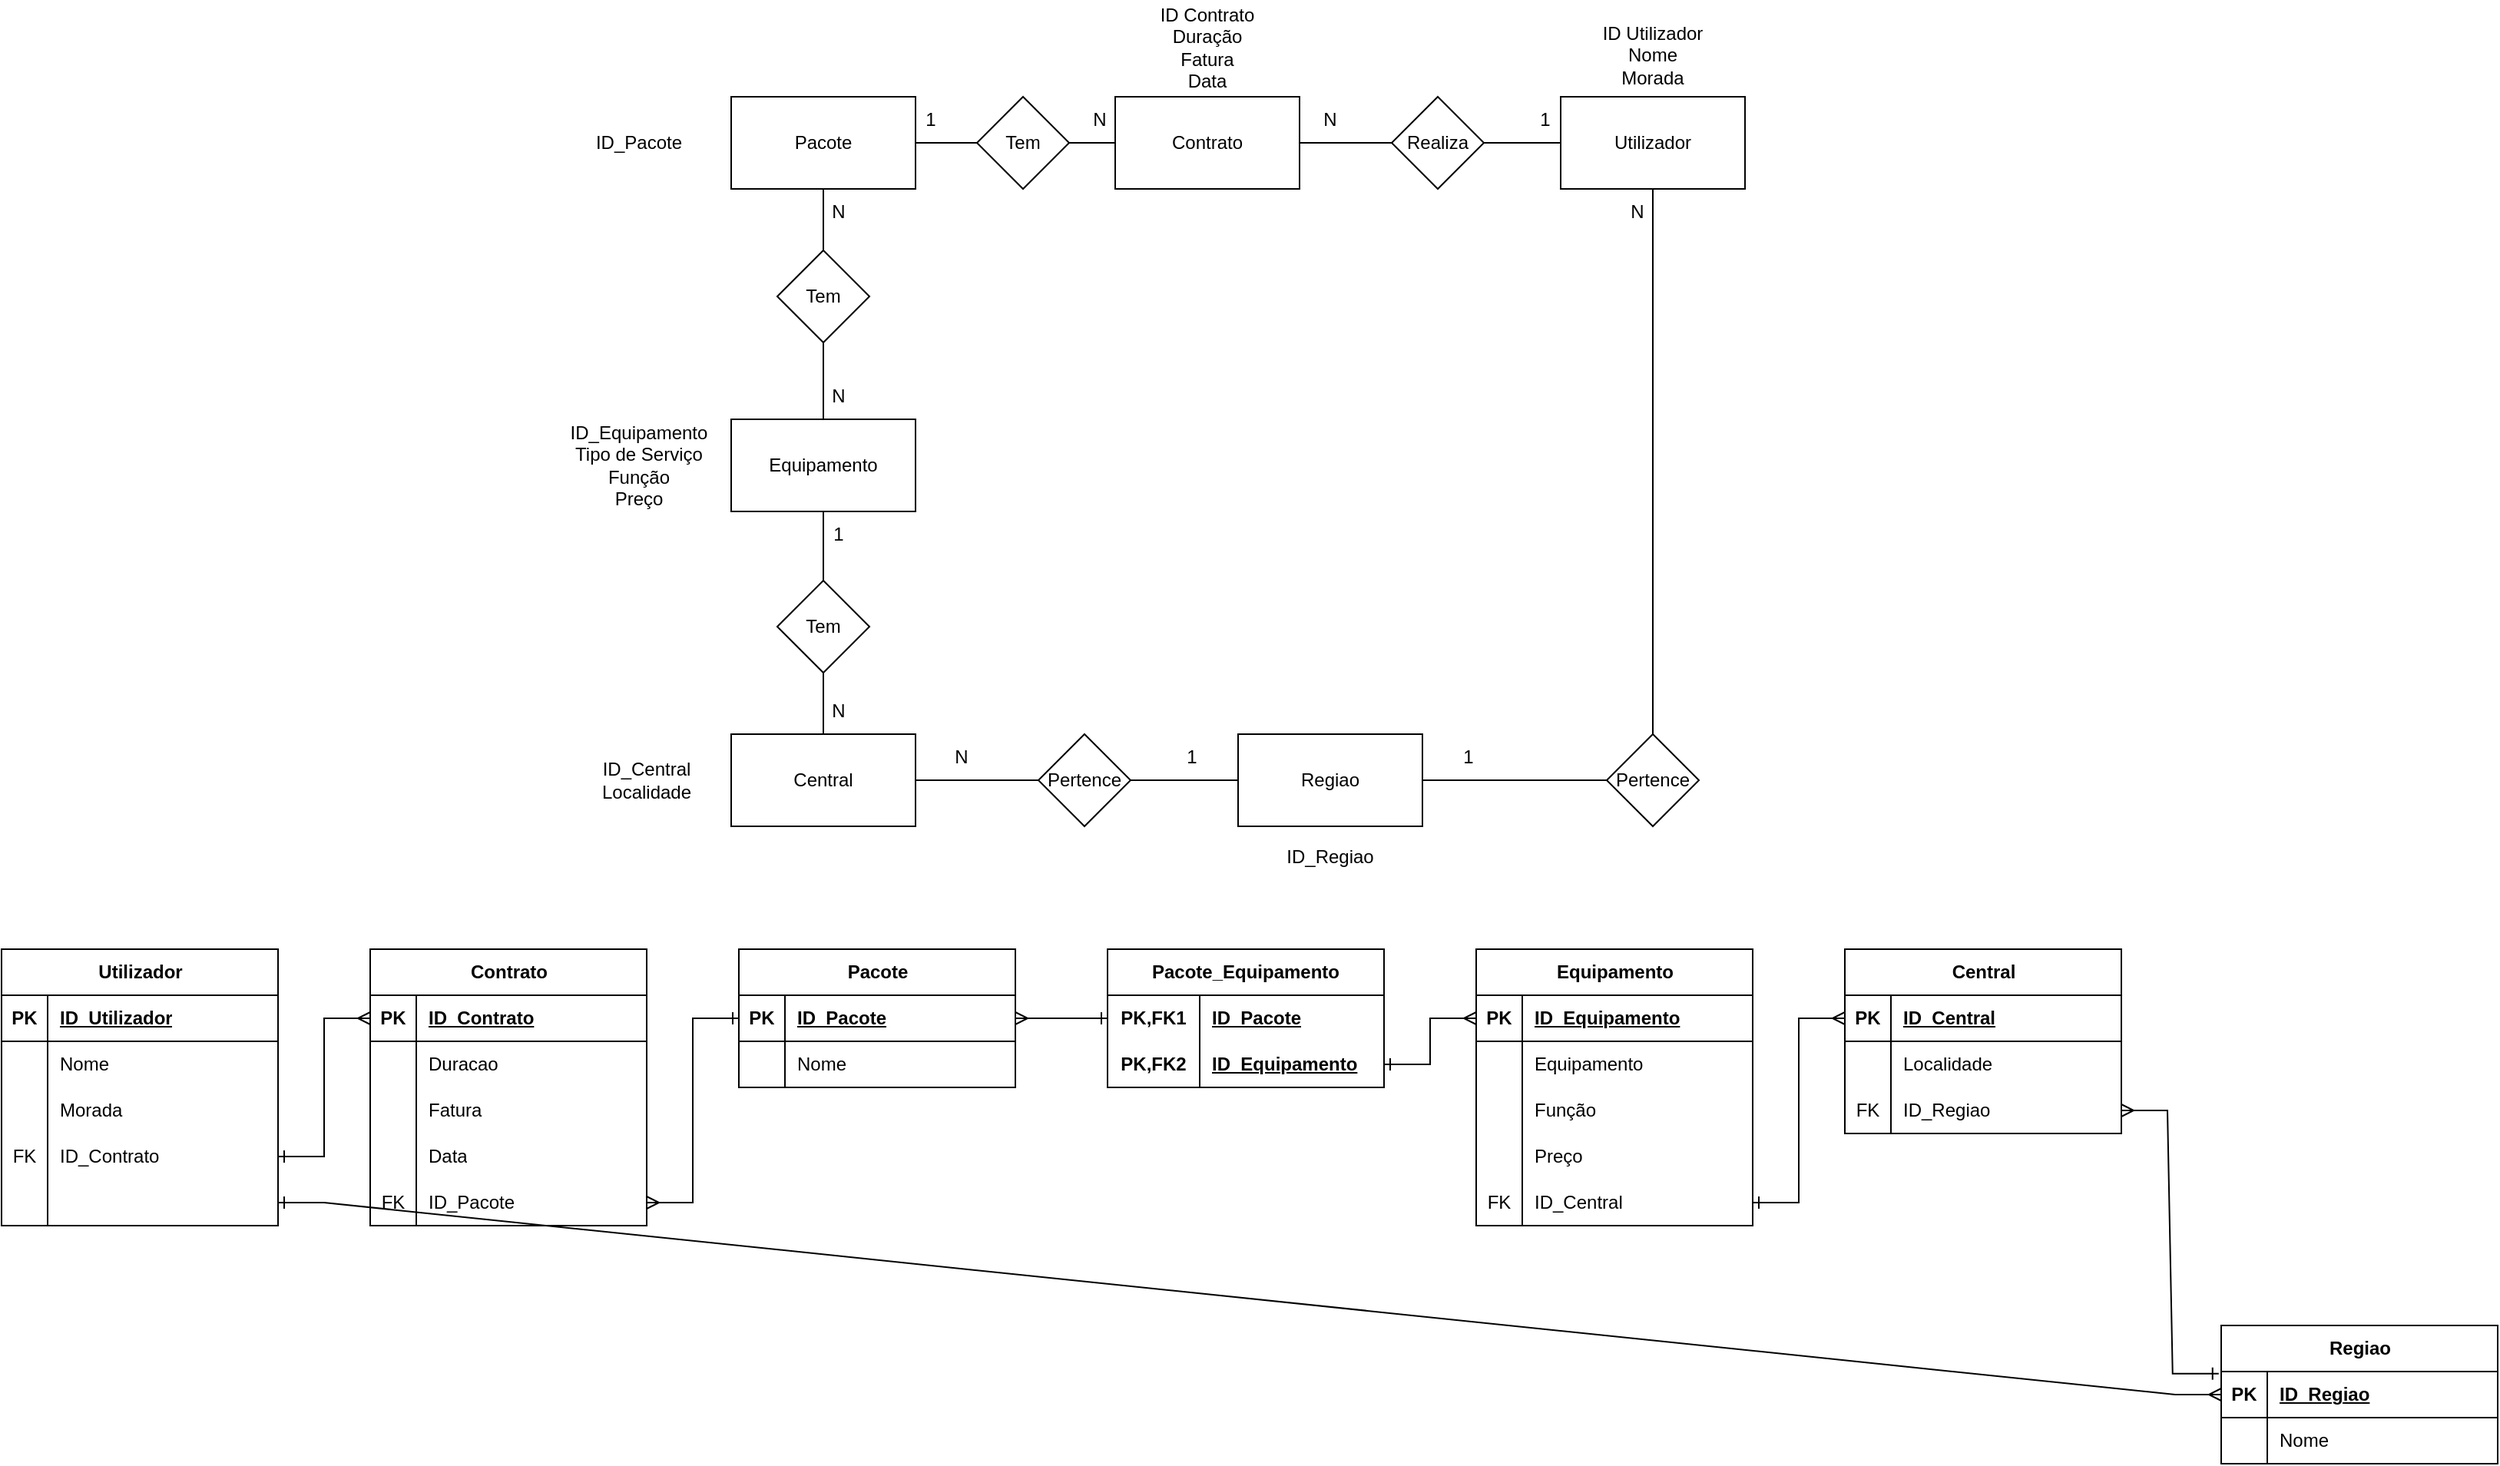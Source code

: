 <mxfile version="22.1.5" type="github">
  <diagram name="Página-1" id="fvwq_di86IDgTr8rhBjG">
    <mxGraphModel dx="2743" dy="2107" grid="1" gridSize="10" guides="1" tooltips="1" connect="1" arrows="1" fold="1" page="1" pageScale="1" pageWidth="827" pageHeight="1169" math="0" shadow="0">
      <root>
        <mxCell id="0" />
        <mxCell id="1" parent="0" />
        <mxCell id="6ma5iUzLoH46dt3fDdbS-1" value="Equipamento" style="rounded=0;whiteSpace=wrap;html=1;" parent="1" vertex="1">
          <mxGeometry x="120" y="150" width="120" height="60" as="geometry" />
        </mxCell>
        <mxCell id="6ma5iUzLoH46dt3fDdbS-3" value="Pacote" style="rounded=0;whiteSpace=wrap;html=1;" parent="1" vertex="1">
          <mxGeometry x="120" y="-60" width="120" height="60" as="geometry" />
        </mxCell>
        <mxCell id="6ma5iUzLoH46dt3fDdbS-4" value="Contrato" style="rounded=0;whiteSpace=wrap;html=1;" parent="1" vertex="1">
          <mxGeometry x="370" y="-60" width="120" height="60" as="geometry" />
        </mxCell>
        <mxCell id="6ma5iUzLoH46dt3fDdbS-5" value="Utilizador" style="rounded=0;whiteSpace=wrap;html=1;" parent="1" vertex="1">
          <mxGeometry x="660" y="-60" width="120" height="60" as="geometry" />
        </mxCell>
        <mxCell id="6ma5iUzLoH46dt3fDdbS-7" value="Central" style="rounded=0;whiteSpace=wrap;html=1;" parent="1" vertex="1">
          <mxGeometry x="120" y="355" width="120" height="60" as="geometry" />
        </mxCell>
        <mxCell id="6ma5iUzLoH46dt3fDdbS-9" value="Regiao" style="rounded=0;whiteSpace=wrap;html=1;" parent="1" vertex="1">
          <mxGeometry x="450" y="355" width="120" height="60" as="geometry" />
        </mxCell>
        <mxCell id="6ma5iUzLoH46dt3fDdbS-19" value="Realiza" style="rhombus;whiteSpace=wrap;html=1;" parent="1" vertex="1">
          <mxGeometry x="550" y="-60" width="60" height="60" as="geometry" />
        </mxCell>
        <mxCell id="6ma5iUzLoH46dt3fDdbS-20" value="Tem" style="rhombus;whiteSpace=wrap;html=1;" parent="1" vertex="1">
          <mxGeometry x="280" y="-60" width="60" height="60" as="geometry" />
        </mxCell>
        <mxCell id="6ma5iUzLoH46dt3fDdbS-22" value="Tem" style="rhombus;whiteSpace=wrap;html=1;" parent="1" vertex="1">
          <mxGeometry x="150" y="255" width="60" height="60" as="geometry" />
        </mxCell>
        <mxCell id="6ma5iUzLoH46dt3fDdbS-24" value="Pertence" style="rhombus;whiteSpace=wrap;html=1;" parent="1" vertex="1">
          <mxGeometry x="320" y="355" width="60" height="60" as="geometry" />
        </mxCell>
        <mxCell id="6ma5iUzLoH46dt3fDdbS-25" value="" style="endArrow=none;html=1;rounded=0;exitX=0.5;exitY=0;exitDx=0;exitDy=0;entryX=0.5;entryY=1;entryDx=0;entryDy=0;" parent="1" source="6ma5iUzLoH46dt3fDdbS-35" target="6ma5iUzLoH46dt3fDdbS-3" edge="1">
          <mxGeometry width="50" height="50" relative="1" as="geometry">
            <mxPoint x="390" y="540" as="sourcePoint" />
            <mxPoint x="440" y="490" as="targetPoint" />
          </mxGeometry>
        </mxCell>
        <mxCell id="6ma5iUzLoH46dt3fDdbS-26" value="" style="endArrow=none;html=1;rounded=0;exitX=0.5;exitY=0;exitDx=0;exitDy=0;entryX=0.5;entryY=1;entryDx=0;entryDy=0;" parent="1" source="6ma5iUzLoH46dt3fDdbS-1" target="6ma5iUzLoH46dt3fDdbS-35" edge="1">
          <mxGeometry width="50" height="50" relative="1" as="geometry">
            <mxPoint x="390" y="540" as="sourcePoint" />
            <mxPoint x="230" y="130" as="targetPoint" />
          </mxGeometry>
        </mxCell>
        <mxCell id="6ma5iUzLoH46dt3fDdbS-29" value="" style="endArrow=none;html=1;rounded=0;exitX=0.5;exitY=0;exitDx=0;exitDy=0;entryX=0.5;entryY=1;entryDx=0;entryDy=0;" parent="1" source="6ma5iUzLoH46dt3fDdbS-22" target="6ma5iUzLoH46dt3fDdbS-1" edge="1">
          <mxGeometry width="50" height="50" relative="1" as="geometry">
            <mxPoint x="390" y="540" as="sourcePoint" />
            <mxPoint x="180" y="390" as="targetPoint" />
          </mxGeometry>
        </mxCell>
        <mxCell id="6ma5iUzLoH46dt3fDdbS-30" value="" style="endArrow=none;html=1;rounded=0;exitX=0.5;exitY=0;exitDx=0;exitDy=0;entryX=0.5;entryY=1;entryDx=0;entryDy=0;" parent="1" source="6ma5iUzLoH46dt3fDdbS-7" target="6ma5iUzLoH46dt3fDdbS-22" edge="1">
          <mxGeometry width="50" height="50" relative="1" as="geometry">
            <mxPoint x="390" y="365" as="sourcePoint" />
            <mxPoint x="440" y="315" as="targetPoint" />
          </mxGeometry>
        </mxCell>
        <mxCell id="6ma5iUzLoH46dt3fDdbS-33" value="" style="endArrow=none;html=1;rounded=0;exitX=1;exitY=0.5;exitDx=0;exitDy=0;entryX=0;entryY=0.5;entryDx=0;entryDy=0;" parent="1" source="6ma5iUzLoH46dt3fDdbS-24" target="6ma5iUzLoH46dt3fDdbS-9" edge="1">
          <mxGeometry width="50" height="50" relative="1" as="geometry">
            <mxPoint x="400" y="100" as="sourcePoint" />
            <mxPoint x="450" y="50" as="targetPoint" />
          </mxGeometry>
        </mxCell>
        <mxCell id="6ma5iUzLoH46dt3fDdbS-34" value="" style="endArrow=none;html=1;rounded=0;exitX=0;exitY=1;exitDx=0;exitDy=0;entryX=0;entryY=0.5;entryDx=0;entryDy=0;" parent="1" source="6ma5iUzLoH46dt3fDdbS-54" target="6ma5iUzLoH46dt3fDdbS-24" edge="1">
          <mxGeometry width="50" height="50" relative="1" as="geometry">
            <mxPoint x="250" y="385" as="sourcePoint" />
            <mxPoint x="450" y="50" as="targetPoint" />
          </mxGeometry>
        </mxCell>
        <mxCell id="6ma5iUzLoH46dt3fDdbS-35" value="Tem" style="rhombus;whiteSpace=wrap;html=1;" parent="1" vertex="1">
          <mxGeometry x="150" y="40" width="60" height="60" as="geometry" />
        </mxCell>
        <mxCell id="6ma5iUzLoH46dt3fDdbS-36" value="" style="endArrow=none;html=1;rounded=0;entryX=0;entryY=0.5;entryDx=0;entryDy=0;exitX=1;exitY=0.5;exitDx=0;exitDy=0;" parent="1" source="6ma5iUzLoH46dt3fDdbS-4" target="6ma5iUzLoH46dt3fDdbS-19" edge="1">
          <mxGeometry width="50" height="50" relative="1" as="geometry">
            <mxPoint x="390" y="240" as="sourcePoint" />
            <mxPoint x="440" y="190" as="targetPoint" />
          </mxGeometry>
        </mxCell>
        <mxCell id="6ma5iUzLoH46dt3fDdbS-39" value="" style="endArrow=none;html=1;rounded=0;exitX=1;exitY=0.5;exitDx=0;exitDy=0;entryX=0;entryY=0.5;entryDx=0;entryDy=0;" parent="1" source="6ma5iUzLoH46dt3fDdbS-3" target="6ma5iUzLoH46dt3fDdbS-20" edge="1">
          <mxGeometry width="50" height="50" relative="1" as="geometry">
            <mxPoint x="390" y="440" as="sourcePoint" />
            <mxPoint x="440" y="390" as="targetPoint" />
          </mxGeometry>
        </mxCell>
        <mxCell id="6ma5iUzLoH46dt3fDdbS-40" value="" style="endArrow=none;html=1;rounded=0;entryX=0;entryY=0.5;entryDx=0;entryDy=0;exitX=1;exitY=0.5;exitDx=0;exitDy=0;" parent="1" source="6ma5iUzLoH46dt3fDdbS-20" target="6ma5iUzLoH46dt3fDdbS-4" edge="1">
          <mxGeometry width="50" height="50" relative="1" as="geometry">
            <mxPoint x="390" y="440" as="sourcePoint" />
            <mxPoint x="440" y="390" as="targetPoint" />
          </mxGeometry>
        </mxCell>
        <mxCell id="6ma5iUzLoH46dt3fDdbS-41" value="" style="endArrow=none;html=1;rounded=0;entryX=0;entryY=0.5;entryDx=0;entryDy=0;exitX=1;exitY=0.5;exitDx=0;exitDy=0;" parent="1" source="6ma5iUzLoH46dt3fDdbS-19" target="6ma5iUzLoH46dt3fDdbS-5" edge="1">
          <mxGeometry width="50" height="50" relative="1" as="geometry">
            <mxPoint x="390" y="440" as="sourcePoint" />
            <mxPoint x="440" y="390" as="targetPoint" />
          </mxGeometry>
        </mxCell>
        <mxCell id="6ma5iUzLoH46dt3fDdbS-42" value="ID_Pacote&lt;br&gt;" style="text;html=1;strokeColor=none;fillColor=none;align=center;verticalAlign=middle;whiteSpace=wrap;rounded=0;" parent="1" vertex="1">
          <mxGeometry y="-62.5" width="120" height="65" as="geometry" />
        </mxCell>
        <mxCell id="6ma5iUzLoH46dt3fDdbS-44" value="ID_Equipamento&lt;br&gt;Tipo de Serviço&lt;br&gt;Função&lt;br&gt;Preço" style="text;html=1;strokeColor=none;fillColor=none;align=center;verticalAlign=middle;whiteSpace=wrap;rounded=0;" parent="1" vertex="1">
          <mxGeometry y="147.5" width="120" height="65" as="geometry" />
        </mxCell>
        <mxCell id="6ma5iUzLoH46dt3fDdbS-46" value="ID_Central&lt;br&gt;Localidade" style="text;html=1;strokeColor=none;fillColor=none;align=center;verticalAlign=middle;whiteSpace=wrap;rounded=0;" parent="1" vertex="1">
          <mxGeometry x="10" y="347.5" width="110" height="75" as="geometry" />
        </mxCell>
        <mxCell id="6ma5iUzLoH46dt3fDdbS-48" value="ID_Regiao" style="text;html=1;strokeColor=none;fillColor=none;align=center;verticalAlign=middle;whiteSpace=wrap;rounded=0;" parent="1" vertex="1">
          <mxGeometry x="480" y="420" width="60" height="30" as="geometry" />
        </mxCell>
        <mxCell id="6ma5iUzLoH46dt3fDdbS-49" value="ID Utilizador&lt;br&gt;Nome&lt;br&gt;Morada" style="text;html=1;strokeColor=none;fillColor=none;align=center;verticalAlign=middle;whiteSpace=wrap;rounded=0;" parent="1" vertex="1">
          <mxGeometry x="665" y="-122.5" width="110" height="70" as="geometry" />
        </mxCell>
        <mxCell id="6ma5iUzLoH46dt3fDdbS-50" value="ID Contrato&lt;br&gt;Duração&lt;br&gt;Fatura&lt;br&gt;Data" style="text;html=1;strokeColor=none;fillColor=none;align=center;verticalAlign=middle;whiteSpace=wrap;rounded=0;" parent="1" vertex="1">
          <mxGeometry x="380" y="-122.5" width="100" height="60" as="geometry" />
        </mxCell>
        <mxCell id="6ma5iUzLoH46dt3fDdbS-53" value="N" style="text;html=1;strokeColor=none;fillColor=none;align=center;verticalAlign=middle;whiteSpace=wrap;rounded=0;" parent="1" vertex="1">
          <mxGeometry x="480" y="-60" width="60" height="30" as="geometry" />
        </mxCell>
        <mxCell id="6ma5iUzLoH46dt3fDdbS-54" value="N" style="text;html=1;strokeColor=none;fillColor=none;align=center;verticalAlign=middle;whiteSpace=wrap;rounded=0;" parent="1" vertex="1">
          <mxGeometry x="240" y="355" width="60" height="30" as="geometry" />
        </mxCell>
        <mxCell id="6ma5iUzLoH46dt3fDdbS-55" value="1" style="text;html=1;strokeColor=none;fillColor=none;align=center;verticalAlign=middle;whiteSpace=wrap;rounded=0;" parent="1" vertex="1">
          <mxGeometry x="390" y="355" width="60" height="30" as="geometry" />
        </mxCell>
        <mxCell id="S8Y1SD89ji6XktIGpwO5-1" value="1" style="text;html=1;strokeColor=none;fillColor=none;align=center;verticalAlign=middle;whiteSpace=wrap;rounded=0;" vertex="1" parent="1">
          <mxGeometry x="620" y="-60" width="60" height="30" as="geometry" />
        </mxCell>
        <mxCell id="S8Y1SD89ji6XktIGpwO5-2" value="1" style="text;html=1;strokeColor=none;fillColor=none;align=center;verticalAlign=middle;whiteSpace=wrap;rounded=0;" vertex="1" parent="1">
          <mxGeometry x="220" y="-60" width="60" height="30" as="geometry" />
        </mxCell>
        <mxCell id="S8Y1SD89ji6XktIGpwO5-3" value="N" style="text;html=1;strokeColor=none;fillColor=none;align=center;verticalAlign=middle;whiteSpace=wrap;rounded=0;" vertex="1" parent="1">
          <mxGeometry x="330" y="-60" width="60" height="30" as="geometry" />
        </mxCell>
        <mxCell id="S8Y1SD89ji6XktIGpwO5-4" value="N" style="text;html=1;strokeColor=none;fillColor=none;align=center;verticalAlign=middle;whiteSpace=wrap;rounded=0;" vertex="1" parent="1">
          <mxGeometry x="160" y="120" width="60" height="30" as="geometry" />
        </mxCell>
        <mxCell id="S8Y1SD89ji6XktIGpwO5-5" value="N" style="text;html=1;strokeColor=none;fillColor=none;align=center;verticalAlign=middle;whiteSpace=wrap;rounded=0;" vertex="1" parent="1">
          <mxGeometry x="160" width="60" height="30" as="geometry" />
        </mxCell>
        <mxCell id="S8Y1SD89ji6XktIGpwO5-6" value="N" style="text;html=1;strokeColor=none;fillColor=none;align=center;verticalAlign=middle;whiteSpace=wrap;rounded=0;" vertex="1" parent="1">
          <mxGeometry x="160" y="325" width="60" height="30" as="geometry" />
        </mxCell>
        <mxCell id="S8Y1SD89ji6XktIGpwO5-7" value="1" style="text;html=1;strokeColor=none;fillColor=none;align=center;verticalAlign=middle;whiteSpace=wrap;rounded=0;" vertex="1" parent="1">
          <mxGeometry x="160" y="210" width="60" height="30" as="geometry" />
        </mxCell>
        <mxCell id="S8Y1SD89ji6XktIGpwO5-8" value="Pacote" style="shape=table;startSize=30;container=1;collapsible=1;childLayout=tableLayout;fixedRows=1;rowLines=0;fontStyle=1;align=center;resizeLast=1;html=1;" vertex="1" parent="1">
          <mxGeometry x="125" y="495" width="180" height="90" as="geometry" />
        </mxCell>
        <mxCell id="S8Y1SD89ji6XktIGpwO5-9" value="" style="shape=tableRow;horizontal=0;startSize=0;swimlaneHead=0;swimlaneBody=0;fillColor=none;collapsible=0;dropTarget=0;points=[[0,0.5],[1,0.5]];portConstraint=eastwest;top=0;left=0;right=0;bottom=1;" vertex="1" parent="S8Y1SD89ji6XktIGpwO5-8">
          <mxGeometry y="30" width="180" height="30" as="geometry" />
        </mxCell>
        <mxCell id="S8Y1SD89ji6XktIGpwO5-10" value="PK" style="shape=partialRectangle;connectable=0;fillColor=none;top=0;left=0;bottom=0;right=0;fontStyle=1;overflow=hidden;whiteSpace=wrap;html=1;" vertex="1" parent="S8Y1SD89ji6XktIGpwO5-9">
          <mxGeometry width="30" height="30" as="geometry">
            <mxRectangle width="30" height="30" as="alternateBounds" />
          </mxGeometry>
        </mxCell>
        <mxCell id="S8Y1SD89ji6XktIGpwO5-11" value="ID_Pacote" style="shape=partialRectangle;connectable=0;fillColor=none;top=0;left=0;bottom=0;right=0;align=left;spacingLeft=6;fontStyle=5;overflow=hidden;whiteSpace=wrap;html=1;" vertex="1" parent="S8Y1SD89ji6XktIGpwO5-9">
          <mxGeometry x="30" width="150" height="30" as="geometry">
            <mxRectangle width="150" height="30" as="alternateBounds" />
          </mxGeometry>
        </mxCell>
        <mxCell id="S8Y1SD89ji6XktIGpwO5-12" value="" style="shape=tableRow;horizontal=0;startSize=0;swimlaneHead=0;swimlaneBody=0;fillColor=none;collapsible=0;dropTarget=0;points=[[0,0.5],[1,0.5]];portConstraint=eastwest;top=0;left=0;right=0;bottom=0;" vertex="1" parent="S8Y1SD89ji6XktIGpwO5-8">
          <mxGeometry y="60" width="180" height="30" as="geometry" />
        </mxCell>
        <mxCell id="S8Y1SD89ji6XktIGpwO5-13" value="" style="shape=partialRectangle;connectable=0;fillColor=none;top=0;left=0;bottom=0;right=0;editable=1;overflow=hidden;whiteSpace=wrap;html=1;" vertex="1" parent="S8Y1SD89ji6XktIGpwO5-12">
          <mxGeometry width="30" height="30" as="geometry">
            <mxRectangle width="30" height="30" as="alternateBounds" />
          </mxGeometry>
        </mxCell>
        <mxCell id="S8Y1SD89ji6XktIGpwO5-14" value="Nome" style="shape=partialRectangle;connectable=0;fillColor=none;top=0;left=0;bottom=0;right=0;align=left;spacingLeft=6;overflow=hidden;whiteSpace=wrap;html=1;" vertex="1" parent="S8Y1SD89ji6XktIGpwO5-12">
          <mxGeometry x="30" width="150" height="30" as="geometry">
            <mxRectangle width="150" height="30" as="alternateBounds" />
          </mxGeometry>
        </mxCell>
        <mxCell id="S8Y1SD89ji6XktIGpwO5-21" value="Central" style="shape=table;startSize=30;container=1;collapsible=1;childLayout=tableLayout;fixedRows=1;rowLines=0;fontStyle=1;align=center;resizeLast=1;html=1;" vertex="1" parent="1">
          <mxGeometry x="845" y="495" width="180" height="120" as="geometry" />
        </mxCell>
        <mxCell id="S8Y1SD89ji6XktIGpwO5-22" value="" style="shape=tableRow;horizontal=0;startSize=0;swimlaneHead=0;swimlaneBody=0;fillColor=none;collapsible=0;dropTarget=0;points=[[0,0.5],[1,0.5]];portConstraint=eastwest;top=0;left=0;right=0;bottom=1;" vertex="1" parent="S8Y1SD89ji6XktIGpwO5-21">
          <mxGeometry y="30" width="180" height="30" as="geometry" />
        </mxCell>
        <mxCell id="S8Y1SD89ji6XktIGpwO5-23" value="PK" style="shape=partialRectangle;connectable=0;fillColor=none;top=0;left=0;bottom=0;right=0;fontStyle=1;overflow=hidden;whiteSpace=wrap;html=1;" vertex="1" parent="S8Y1SD89ji6XktIGpwO5-22">
          <mxGeometry width="30" height="30" as="geometry">
            <mxRectangle width="30" height="30" as="alternateBounds" />
          </mxGeometry>
        </mxCell>
        <mxCell id="S8Y1SD89ji6XktIGpwO5-24" value="ID_Central" style="shape=partialRectangle;connectable=0;fillColor=none;top=0;left=0;bottom=0;right=0;align=left;spacingLeft=6;fontStyle=5;overflow=hidden;whiteSpace=wrap;html=1;" vertex="1" parent="S8Y1SD89ji6XktIGpwO5-22">
          <mxGeometry x="30" width="150" height="30" as="geometry">
            <mxRectangle width="150" height="30" as="alternateBounds" />
          </mxGeometry>
        </mxCell>
        <mxCell id="S8Y1SD89ji6XktIGpwO5-25" value="" style="shape=tableRow;horizontal=0;startSize=0;swimlaneHead=0;swimlaneBody=0;fillColor=none;collapsible=0;dropTarget=0;points=[[0,0.5],[1,0.5]];portConstraint=eastwest;top=0;left=0;right=0;bottom=0;" vertex="1" parent="S8Y1SD89ji6XktIGpwO5-21">
          <mxGeometry y="60" width="180" height="30" as="geometry" />
        </mxCell>
        <mxCell id="S8Y1SD89ji6XktIGpwO5-26" value="" style="shape=partialRectangle;connectable=0;fillColor=none;top=0;left=0;bottom=0;right=0;editable=1;overflow=hidden;whiteSpace=wrap;html=1;" vertex="1" parent="S8Y1SD89ji6XktIGpwO5-25">
          <mxGeometry width="30" height="30" as="geometry">
            <mxRectangle width="30" height="30" as="alternateBounds" />
          </mxGeometry>
        </mxCell>
        <mxCell id="S8Y1SD89ji6XktIGpwO5-27" value="Localidade" style="shape=partialRectangle;connectable=0;fillColor=none;top=0;left=0;bottom=0;right=0;align=left;spacingLeft=6;overflow=hidden;whiteSpace=wrap;html=1;" vertex="1" parent="S8Y1SD89ji6XktIGpwO5-25">
          <mxGeometry x="30" width="150" height="30" as="geometry">
            <mxRectangle width="150" height="30" as="alternateBounds" />
          </mxGeometry>
        </mxCell>
        <mxCell id="S8Y1SD89ji6XktIGpwO5-28" value="" style="shape=tableRow;horizontal=0;startSize=0;swimlaneHead=0;swimlaneBody=0;fillColor=none;collapsible=0;dropTarget=0;points=[[0,0.5],[1,0.5]];portConstraint=eastwest;top=0;left=0;right=0;bottom=0;" vertex="1" parent="S8Y1SD89ji6XktIGpwO5-21">
          <mxGeometry y="90" width="180" height="30" as="geometry" />
        </mxCell>
        <mxCell id="S8Y1SD89ji6XktIGpwO5-29" value="FK" style="shape=partialRectangle;connectable=0;fillColor=none;top=0;left=0;bottom=0;right=0;editable=1;overflow=hidden;whiteSpace=wrap;html=1;" vertex="1" parent="S8Y1SD89ji6XktIGpwO5-28">
          <mxGeometry width="30" height="30" as="geometry">
            <mxRectangle width="30" height="30" as="alternateBounds" />
          </mxGeometry>
        </mxCell>
        <mxCell id="S8Y1SD89ji6XktIGpwO5-30" value="ID_Regiao" style="shape=partialRectangle;connectable=0;fillColor=none;top=0;left=0;bottom=0;right=0;align=left;spacingLeft=6;overflow=hidden;whiteSpace=wrap;html=1;" vertex="1" parent="S8Y1SD89ji6XktIGpwO5-28">
          <mxGeometry x="30" width="150" height="30" as="geometry">
            <mxRectangle width="150" height="30" as="alternateBounds" />
          </mxGeometry>
        </mxCell>
        <mxCell id="S8Y1SD89ji6XktIGpwO5-34" value="Contrato" style="shape=table;startSize=30;container=1;collapsible=1;childLayout=tableLayout;fixedRows=1;rowLines=0;fontStyle=1;align=center;resizeLast=1;html=1;" vertex="1" parent="1">
          <mxGeometry x="-115" y="495" width="180" height="180" as="geometry" />
        </mxCell>
        <mxCell id="S8Y1SD89ji6XktIGpwO5-35" value="" style="shape=tableRow;horizontal=0;startSize=0;swimlaneHead=0;swimlaneBody=0;fillColor=none;collapsible=0;dropTarget=0;points=[[0,0.5],[1,0.5]];portConstraint=eastwest;top=0;left=0;right=0;bottom=1;" vertex="1" parent="S8Y1SD89ji6XktIGpwO5-34">
          <mxGeometry y="30" width="180" height="30" as="geometry" />
        </mxCell>
        <mxCell id="S8Y1SD89ji6XktIGpwO5-36" value="PK" style="shape=partialRectangle;connectable=0;fillColor=none;top=0;left=0;bottom=0;right=0;fontStyle=1;overflow=hidden;whiteSpace=wrap;html=1;" vertex="1" parent="S8Y1SD89ji6XktIGpwO5-35">
          <mxGeometry width="30" height="30" as="geometry">
            <mxRectangle width="30" height="30" as="alternateBounds" />
          </mxGeometry>
        </mxCell>
        <mxCell id="S8Y1SD89ji6XktIGpwO5-37" value="ID_Contrato" style="shape=partialRectangle;connectable=0;fillColor=none;top=0;left=0;bottom=0;right=0;align=left;spacingLeft=6;fontStyle=5;overflow=hidden;whiteSpace=wrap;html=1;" vertex="1" parent="S8Y1SD89ji6XktIGpwO5-35">
          <mxGeometry x="30" width="150" height="30" as="geometry">
            <mxRectangle width="150" height="30" as="alternateBounds" />
          </mxGeometry>
        </mxCell>
        <mxCell id="S8Y1SD89ji6XktIGpwO5-38" value="" style="shape=tableRow;horizontal=0;startSize=0;swimlaneHead=0;swimlaneBody=0;fillColor=none;collapsible=0;dropTarget=0;points=[[0,0.5],[1,0.5]];portConstraint=eastwest;top=0;left=0;right=0;bottom=0;" vertex="1" parent="S8Y1SD89ji6XktIGpwO5-34">
          <mxGeometry y="60" width="180" height="30" as="geometry" />
        </mxCell>
        <mxCell id="S8Y1SD89ji6XktIGpwO5-39" value="" style="shape=partialRectangle;connectable=0;fillColor=none;top=0;left=0;bottom=0;right=0;editable=1;overflow=hidden;whiteSpace=wrap;html=1;" vertex="1" parent="S8Y1SD89ji6XktIGpwO5-38">
          <mxGeometry width="30" height="30" as="geometry">
            <mxRectangle width="30" height="30" as="alternateBounds" />
          </mxGeometry>
        </mxCell>
        <mxCell id="S8Y1SD89ji6XktIGpwO5-40" value="Duracao" style="shape=partialRectangle;connectable=0;fillColor=none;top=0;left=0;bottom=0;right=0;align=left;spacingLeft=6;overflow=hidden;whiteSpace=wrap;html=1;" vertex="1" parent="S8Y1SD89ji6XktIGpwO5-38">
          <mxGeometry x="30" width="150" height="30" as="geometry">
            <mxRectangle width="150" height="30" as="alternateBounds" />
          </mxGeometry>
        </mxCell>
        <mxCell id="S8Y1SD89ji6XktIGpwO5-41" value="" style="shape=tableRow;horizontal=0;startSize=0;swimlaneHead=0;swimlaneBody=0;fillColor=none;collapsible=0;dropTarget=0;points=[[0,0.5],[1,0.5]];portConstraint=eastwest;top=0;left=0;right=0;bottom=0;" vertex="1" parent="S8Y1SD89ji6XktIGpwO5-34">
          <mxGeometry y="90" width="180" height="30" as="geometry" />
        </mxCell>
        <mxCell id="S8Y1SD89ji6XktIGpwO5-42" value="" style="shape=partialRectangle;connectable=0;fillColor=none;top=0;left=0;bottom=0;right=0;editable=1;overflow=hidden;whiteSpace=wrap;html=1;" vertex="1" parent="S8Y1SD89ji6XktIGpwO5-41">
          <mxGeometry width="30" height="30" as="geometry">
            <mxRectangle width="30" height="30" as="alternateBounds" />
          </mxGeometry>
        </mxCell>
        <mxCell id="S8Y1SD89ji6XktIGpwO5-43" value="Fatura" style="shape=partialRectangle;connectable=0;fillColor=none;top=0;left=0;bottom=0;right=0;align=left;spacingLeft=6;overflow=hidden;whiteSpace=wrap;html=1;" vertex="1" parent="S8Y1SD89ji6XktIGpwO5-41">
          <mxGeometry x="30" width="150" height="30" as="geometry">
            <mxRectangle width="150" height="30" as="alternateBounds" />
          </mxGeometry>
        </mxCell>
        <mxCell id="S8Y1SD89ji6XktIGpwO5-44" value="" style="shape=tableRow;horizontal=0;startSize=0;swimlaneHead=0;swimlaneBody=0;fillColor=none;collapsible=0;dropTarget=0;points=[[0,0.5],[1,0.5]];portConstraint=eastwest;top=0;left=0;right=0;bottom=0;" vertex="1" parent="S8Y1SD89ji6XktIGpwO5-34">
          <mxGeometry y="120" width="180" height="30" as="geometry" />
        </mxCell>
        <mxCell id="S8Y1SD89ji6XktIGpwO5-45" value="" style="shape=partialRectangle;connectable=0;fillColor=none;top=0;left=0;bottom=0;right=0;editable=1;overflow=hidden;whiteSpace=wrap;html=1;" vertex="1" parent="S8Y1SD89ji6XktIGpwO5-44">
          <mxGeometry width="30" height="30" as="geometry">
            <mxRectangle width="30" height="30" as="alternateBounds" />
          </mxGeometry>
        </mxCell>
        <mxCell id="S8Y1SD89ji6XktIGpwO5-46" value="Data" style="shape=partialRectangle;connectable=0;fillColor=none;top=0;left=0;bottom=0;right=0;align=left;spacingLeft=6;overflow=hidden;whiteSpace=wrap;html=1;" vertex="1" parent="S8Y1SD89ji6XktIGpwO5-44">
          <mxGeometry x="30" width="150" height="30" as="geometry">
            <mxRectangle width="150" height="30" as="alternateBounds" />
          </mxGeometry>
        </mxCell>
        <mxCell id="S8Y1SD89ji6XktIGpwO5-109" style="shape=tableRow;horizontal=0;startSize=0;swimlaneHead=0;swimlaneBody=0;fillColor=none;collapsible=0;dropTarget=0;points=[[0,0.5],[1,0.5]];portConstraint=eastwest;top=0;left=0;right=0;bottom=0;" vertex="1" parent="S8Y1SD89ji6XktIGpwO5-34">
          <mxGeometry y="150" width="180" height="30" as="geometry" />
        </mxCell>
        <mxCell id="S8Y1SD89ji6XktIGpwO5-110" value="FK" style="shape=partialRectangle;connectable=0;fillColor=none;top=0;left=0;bottom=0;right=0;editable=1;overflow=hidden;whiteSpace=wrap;html=1;" vertex="1" parent="S8Y1SD89ji6XktIGpwO5-109">
          <mxGeometry width="30" height="30" as="geometry">
            <mxRectangle width="30" height="30" as="alternateBounds" />
          </mxGeometry>
        </mxCell>
        <mxCell id="S8Y1SD89ji6XktIGpwO5-111" value="ID_Pacote" style="shape=partialRectangle;connectable=0;fillColor=none;top=0;left=0;bottom=0;right=0;align=left;spacingLeft=6;overflow=hidden;whiteSpace=wrap;html=1;" vertex="1" parent="S8Y1SD89ji6XktIGpwO5-109">
          <mxGeometry x="30" width="150" height="30" as="geometry">
            <mxRectangle width="150" height="30" as="alternateBounds" />
          </mxGeometry>
        </mxCell>
        <mxCell id="S8Y1SD89ji6XktIGpwO5-47" value="Equipamento" style="shape=table;startSize=30;container=1;collapsible=1;childLayout=tableLayout;fixedRows=1;rowLines=0;fontStyle=1;align=center;resizeLast=1;html=1;" vertex="1" parent="1">
          <mxGeometry x="605" y="495" width="180" height="180" as="geometry" />
        </mxCell>
        <mxCell id="S8Y1SD89ji6XktIGpwO5-48" value="" style="shape=tableRow;horizontal=0;startSize=0;swimlaneHead=0;swimlaneBody=0;fillColor=none;collapsible=0;dropTarget=0;points=[[0,0.5],[1,0.5]];portConstraint=eastwest;top=0;left=0;right=0;bottom=1;" vertex="1" parent="S8Y1SD89ji6XktIGpwO5-47">
          <mxGeometry y="30" width="180" height="30" as="geometry" />
        </mxCell>
        <mxCell id="S8Y1SD89ji6XktIGpwO5-49" value="PK" style="shape=partialRectangle;connectable=0;fillColor=none;top=0;left=0;bottom=0;right=0;fontStyle=1;overflow=hidden;whiteSpace=wrap;html=1;" vertex="1" parent="S8Y1SD89ji6XktIGpwO5-48">
          <mxGeometry width="30" height="30" as="geometry">
            <mxRectangle width="30" height="30" as="alternateBounds" />
          </mxGeometry>
        </mxCell>
        <mxCell id="S8Y1SD89ji6XktIGpwO5-50" value="ID_Equipamento" style="shape=partialRectangle;connectable=0;fillColor=none;top=0;left=0;bottom=0;right=0;align=left;spacingLeft=6;fontStyle=5;overflow=hidden;whiteSpace=wrap;html=1;" vertex="1" parent="S8Y1SD89ji6XktIGpwO5-48">
          <mxGeometry x="30" width="150" height="30" as="geometry">
            <mxRectangle width="150" height="30" as="alternateBounds" />
          </mxGeometry>
        </mxCell>
        <mxCell id="S8Y1SD89ji6XktIGpwO5-51" value="" style="shape=tableRow;horizontal=0;startSize=0;swimlaneHead=0;swimlaneBody=0;fillColor=none;collapsible=0;dropTarget=0;points=[[0,0.5],[1,0.5]];portConstraint=eastwest;top=0;left=0;right=0;bottom=0;" vertex="1" parent="S8Y1SD89ji6XktIGpwO5-47">
          <mxGeometry y="60" width="180" height="30" as="geometry" />
        </mxCell>
        <mxCell id="S8Y1SD89ji6XktIGpwO5-52" value="" style="shape=partialRectangle;connectable=0;fillColor=none;top=0;left=0;bottom=0;right=0;editable=1;overflow=hidden;whiteSpace=wrap;html=1;" vertex="1" parent="S8Y1SD89ji6XktIGpwO5-51">
          <mxGeometry width="30" height="30" as="geometry">
            <mxRectangle width="30" height="30" as="alternateBounds" />
          </mxGeometry>
        </mxCell>
        <mxCell id="S8Y1SD89ji6XktIGpwO5-53" value="Equipamento" style="shape=partialRectangle;connectable=0;fillColor=none;top=0;left=0;bottom=0;right=0;align=left;spacingLeft=6;overflow=hidden;whiteSpace=wrap;html=1;" vertex="1" parent="S8Y1SD89ji6XktIGpwO5-51">
          <mxGeometry x="30" width="150" height="30" as="geometry">
            <mxRectangle width="150" height="30" as="alternateBounds" />
          </mxGeometry>
        </mxCell>
        <mxCell id="S8Y1SD89ji6XktIGpwO5-54" value="" style="shape=tableRow;horizontal=0;startSize=0;swimlaneHead=0;swimlaneBody=0;fillColor=none;collapsible=0;dropTarget=0;points=[[0,0.5],[1,0.5]];portConstraint=eastwest;top=0;left=0;right=0;bottom=0;" vertex="1" parent="S8Y1SD89ji6XktIGpwO5-47">
          <mxGeometry y="90" width="180" height="30" as="geometry" />
        </mxCell>
        <mxCell id="S8Y1SD89ji6XktIGpwO5-55" value="" style="shape=partialRectangle;connectable=0;fillColor=none;top=0;left=0;bottom=0;right=0;editable=1;overflow=hidden;whiteSpace=wrap;html=1;" vertex="1" parent="S8Y1SD89ji6XktIGpwO5-54">
          <mxGeometry width="30" height="30" as="geometry">
            <mxRectangle width="30" height="30" as="alternateBounds" />
          </mxGeometry>
        </mxCell>
        <mxCell id="S8Y1SD89ji6XktIGpwO5-56" value="Função" style="shape=partialRectangle;connectable=0;fillColor=none;top=0;left=0;bottom=0;right=0;align=left;spacingLeft=6;overflow=hidden;whiteSpace=wrap;html=1;" vertex="1" parent="S8Y1SD89ji6XktIGpwO5-54">
          <mxGeometry x="30" width="150" height="30" as="geometry">
            <mxRectangle width="150" height="30" as="alternateBounds" />
          </mxGeometry>
        </mxCell>
        <mxCell id="S8Y1SD89ji6XktIGpwO5-57" value="" style="shape=tableRow;horizontal=0;startSize=0;swimlaneHead=0;swimlaneBody=0;fillColor=none;collapsible=0;dropTarget=0;points=[[0,0.5],[1,0.5]];portConstraint=eastwest;top=0;left=0;right=0;bottom=0;" vertex="1" parent="S8Y1SD89ji6XktIGpwO5-47">
          <mxGeometry y="120" width="180" height="30" as="geometry" />
        </mxCell>
        <mxCell id="S8Y1SD89ji6XktIGpwO5-58" value="" style="shape=partialRectangle;connectable=0;fillColor=none;top=0;left=0;bottom=0;right=0;editable=1;overflow=hidden;whiteSpace=wrap;html=1;" vertex="1" parent="S8Y1SD89ji6XktIGpwO5-57">
          <mxGeometry width="30" height="30" as="geometry">
            <mxRectangle width="30" height="30" as="alternateBounds" />
          </mxGeometry>
        </mxCell>
        <mxCell id="S8Y1SD89ji6XktIGpwO5-59" value="Preço" style="shape=partialRectangle;connectable=0;fillColor=none;top=0;left=0;bottom=0;right=0;align=left;spacingLeft=6;overflow=hidden;whiteSpace=wrap;html=1;" vertex="1" parent="S8Y1SD89ji6XktIGpwO5-57">
          <mxGeometry x="30" width="150" height="30" as="geometry">
            <mxRectangle width="150" height="30" as="alternateBounds" />
          </mxGeometry>
        </mxCell>
        <mxCell id="S8Y1SD89ji6XktIGpwO5-103" style="shape=tableRow;horizontal=0;startSize=0;swimlaneHead=0;swimlaneBody=0;fillColor=none;collapsible=0;dropTarget=0;points=[[0,0.5],[1,0.5]];portConstraint=eastwest;top=0;left=0;right=0;bottom=0;" vertex="1" parent="S8Y1SD89ji6XktIGpwO5-47">
          <mxGeometry y="150" width="180" height="30" as="geometry" />
        </mxCell>
        <mxCell id="S8Y1SD89ji6XktIGpwO5-104" value="FK" style="shape=partialRectangle;connectable=0;fillColor=none;top=0;left=0;bottom=0;right=0;editable=1;overflow=hidden;whiteSpace=wrap;html=1;" vertex="1" parent="S8Y1SD89ji6XktIGpwO5-103">
          <mxGeometry width="30" height="30" as="geometry">
            <mxRectangle width="30" height="30" as="alternateBounds" />
          </mxGeometry>
        </mxCell>
        <mxCell id="S8Y1SD89ji6XktIGpwO5-105" value="ID_Central" style="shape=partialRectangle;connectable=0;fillColor=none;top=0;left=0;bottom=0;right=0;align=left;spacingLeft=6;overflow=hidden;whiteSpace=wrap;html=1;" vertex="1" parent="S8Y1SD89ji6XktIGpwO5-103">
          <mxGeometry x="30" width="150" height="30" as="geometry">
            <mxRectangle width="150" height="30" as="alternateBounds" />
          </mxGeometry>
        </mxCell>
        <mxCell id="S8Y1SD89ji6XktIGpwO5-60" value="Regiao" style="shape=table;startSize=30;container=1;collapsible=1;childLayout=tableLayout;fixedRows=1;rowLines=0;fontStyle=1;align=center;resizeLast=1;html=1;" vertex="1" parent="1">
          <mxGeometry x="1090" y="740" width="180" height="90" as="geometry" />
        </mxCell>
        <mxCell id="S8Y1SD89ji6XktIGpwO5-61" value="" style="shape=tableRow;horizontal=0;startSize=0;swimlaneHead=0;swimlaneBody=0;fillColor=none;collapsible=0;dropTarget=0;points=[[0,0.5],[1,0.5]];portConstraint=eastwest;top=0;left=0;right=0;bottom=1;" vertex="1" parent="S8Y1SD89ji6XktIGpwO5-60">
          <mxGeometry y="30" width="180" height="30" as="geometry" />
        </mxCell>
        <mxCell id="S8Y1SD89ji6XktIGpwO5-62" value="PK" style="shape=partialRectangle;connectable=0;fillColor=none;top=0;left=0;bottom=0;right=0;fontStyle=1;overflow=hidden;whiteSpace=wrap;html=1;" vertex="1" parent="S8Y1SD89ji6XktIGpwO5-61">
          <mxGeometry width="30" height="30" as="geometry">
            <mxRectangle width="30" height="30" as="alternateBounds" />
          </mxGeometry>
        </mxCell>
        <mxCell id="S8Y1SD89ji6XktIGpwO5-63" value="ID_Regiao" style="shape=partialRectangle;connectable=0;fillColor=none;top=0;left=0;bottom=0;right=0;align=left;spacingLeft=6;fontStyle=5;overflow=hidden;whiteSpace=wrap;html=1;" vertex="1" parent="S8Y1SD89ji6XktIGpwO5-61">
          <mxGeometry x="30" width="150" height="30" as="geometry">
            <mxRectangle width="150" height="30" as="alternateBounds" />
          </mxGeometry>
        </mxCell>
        <mxCell id="S8Y1SD89ji6XktIGpwO5-64" value="" style="shape=tableRow;horizontal=0;startSize=0;swimlaneHead=0;swimlaneBody=0;fillColor=none;collapsible=0;dropTarget=0;points=[[0,0.5],[1,0.5]];portConstraint=eastwest;top=0;left=0;right=0;bottom=0;" vertex="1" parent="S8Y1SD89ji6XktIGpwO5-60">
          <mxGeometry y="60" width="180" height="30" as="geometry" />
        </mxCell>
        <mxCell id="S8Y1SD89ji6XktIGpwO5-65" value="" style="shape=partialRectangle;connectable=0;fillColor=none;top=0;left=0;bottom=0;right=0;editable=1;overflow=hidden;whiteSpace=wrap;html=1;" vertex="1" parent="S8Y1SD89ji6XktIGpwO5-64">
          <mxGeometry width="30" height="30" as="geometry">
            <mxRectangle width="30" height="30" as="alternateBounds" />
          </mxGeometry>
        </mxCell>
        <mxCell id="S8Y1SD89ji6XktIGpwO5-66" value="Nome" style="shape=partialRectangle;connectable=0;fillColor=none;top=0;left=0;bottom=0;right=0;align=left;spacingLeft=6;overflow=hidden;whiteSpace=wrap;html=1;" vertex="1" parent="S8Y1SD89ji6XktIGpwO5-64">
          <mxGeometry x="30" width="150" height="30" as="geometry">
            <mxRectangle width="150" height="30" as="alternateBounds" />
          </mxGeometry>
        </mxCell>
        <mxCell id="S8Y1SD89ji6XktIGpwO5-73" value="Utilizador" style="shape=table;startSize=30;container=1;collapsible=1;childLayout=tableLayout;fixedRows=1;rowLines=0;fontStyle=1;align=center;resizeLast=1;html=1;" vertex="1" parent="1">
          <mxGeometry x="-355" y="495" width="180" height="180" as="geometry" />
        </mxCell>
        <mxCell id="S8Y1SD89ji6XktIGpwO5-74" value="" style="shape=tableRow;horizontal=0;startSize=0;swimlaneHead=0;swimlaneBody=0;fillColor=none;collapsible=0;dropTarget=0;points=[[0,0.5],[1,0.5]];portConstraint=eastwest;top=0;left=0;right=0;bottom=1;" vertex="1" parent="S8Y1SD89ji6XktIGpwO5-73">
          <mxGeometry y="30" width="180" height="30" as="geometry" />
        </mxCell>
        <mxCell id="S8Y1SD89ji6XktIGpwO5-75" value="PK" style="shape=partialRectangle;connectable=0;fillColor=none;top=0;left=0;bottom=0;right=0;fontStyle=1;overflow=hidden;whiteSpace=wrap;html=1;" vertex="1" parent="S8Y1SD89ji6XktIGpwO5-74">
          <mxGeometry width="30" height="30" as="geometry">
            <mxRectangle width="30" height="30" as="alternateBounds" />
          </mxGeometry>
        </mxCell>
        <mxCell id="S8Y1SD89ji6XktIGpwO5-76" value="ID_Utilizador" style="shape=partialRectangle;connectable=0;fillColor=none;top=0;left=0;bottom=0;right=0;align=left;spacingLeft=6;fontStyle=5;overflow=hidden;whiteSpace=wrap;html=1;" vertex="1" parent="S8Y1SD89ji6XktIGpwO5-74">
          <mxGeometry x="30" width="150" height="30" as="geometry">
            <mxRectangle width="150" height="30" as="alternateBounds" />
          </mxGeometry>
        </mxCell>
        <mxCell id="S8Y1SD89ji6XktIGpwO5-77" value="" style="shape=tableRow;horizontal=0;startSize=0;swimlaneHead=0;swimlaneBody=0;fillColor=none;collapsible=0;dropTarget=0;points=[[0,0.5],[1,0.5]];portConstraint=eastwest;top=0;left=0;right=0;bottom=0;" vertex="1" parent="S8Y1SD89ji6XktIGpwO5-73">
          <mxGeometry y="60" width="180" height="30" as="geometry" />
        </mxCell>
        <mxCell id="S8Y1SD89ji6XktIGpwO5-78" value="" style="shape=partialRectangle;connectable=0;fillColor=none;top=0;left=0;bottom=0;right=0;editable=1;overflow=hidden;whiteSpace=wrap;html=1;" vertex="1" parent="S8Y1SD89ji6XktIGpwO5-77">
          <mxGeometry width="30" height="30" as="geometry">
            <mxRectangle width="30" height="30" as="alternateBounds" />
          </mxGeometry>
        </mxCell>
        <mxCell id="S8Y1SD89ji6XktIGpwO5-79" value="Nome" style="shape=partialRectangle;connectable=0;fillColor=none;top=0;left=0;bottom=0;right=0;align=left;spacingLeft=6;overflow=hidden;whiteSpace=wrap;html=1;" vertex="1" parent="S8Y1SD89ji6XktIGpwO5-77">
          <mxGeometry x="30" width="150" height="30" as="geometry">
            <mxRectangle width="150" height="30" as="alternateBounds" />
          </mxGeometry>
        </mxCell>
        <mxCell id="S8Y1SD89ji6XktIGpwO5-80" value="" style="shape=tableRow;horizontal=0;startSize=0;swimlaneHead=0;swimlaneBody=0;fillColor=none;collapsible=0;dropTarget=0;points=[[0,0.5],[1,0.5]];portConstraint=eastwest;top=0;left=0;right=0;bottom=0;" vertex="1" parent="S8Y1SD89ji6XktIGpwO5-73">
          <mxGeometry y="90" width="180" height="30" as="geometry" />
        </mxCell>
        <mxCell id="S8Y1SD89ji6XktIGpwO5-81" value="" style="shape=partialRectangle;connectable=0;fillColor=none;top=0;left=0;bottom=0;right=0;editable=1;overflow=hidden;whiteSpace=wrap;html=1;" vertex="1" parent="S8Y1SD89ji6XktIGpwO5-80">
          <mxGeometry width="30" height="30" as="geometry">
            <mxRectangle width="30" height="30" as="alternateBounds" />
          </mxGeometry>
        </mxCell>
        <mxCell id="S8Y1SD89ji6XktIGpwO5-82" value="Morada" style="shape=partialRectangle;connectable=0;fillColor=none;top=0;left=0;bottom=0;right=0;align=left;spacingLeft=6;overflow=hidden;whiteSpace=wrap;html=1;" vertex="1" parent="S8Y1SD89ji6XktIGpwO5-80">
          <mxGeometry x="30" width="150" height="30" as="geometry">
            <mxRectangle width="150" height="30" as="alternateBounds" />
          </mxGeometry>
        </mxCell>
        <mxCell id="S8Y1SD89ji6XktIGpwO5-83" value="" style="shape=tableRow;horizontal=0;startSize=0;swimlaneHead=0;swimlaneBody=0;fillColor=none;collapsible=0;dropTarget=0;points=[[0,0.5],[1,0.5]];portConstraint=eastwest;top=0;left=0;right=0;bottom=0;" vertex="1" parent="S8Y1SD89ji6XktIGpwO5-73">
          <mxGeometry y="120" width="180" height="30" as="geometry" />
        </mxCell>
        <mxCell id="S8Y1SD89ji6XktIGpwO5-84" value="FK" style="shape=partialRectangle;connectable=0;fillColor=none;top=0;left=0;bottom=0;right=0;editable=1;overflow=hidden;whiteSpace=wrap;html=1;" vertex="1" parent="S8Y1SD89ji6XktIGpwO5-83">
          <mxGeometry width="30" height="30" as="geometry">
            <mxRectangle width="30" height="30" as="alternateBounds" />
          </mxGeometry>
        </mxCell>
        <mxCell id="S8Y1SD89ji6XktIGpwO5-85" value="ID_Contrato" style="shape=partialRectangle;connectable=0;fillColor=none;top=0;left=0;bottom=0;right=0;align=left;spacingLeft=6;overflow=hidden;whiteSpace=wrap;html=1;" vertex="1" parent="S8Y1SD89ji6XktIGpwO5-83">
          <mxGeometry x="30" width="150" height="30" as="geometry">
            <mxRectangle width="150" height="30" as="alternateBounds" />
          </mxGeometry>
        </mxCell>
        <mxCell id="S8Y1SD89ji6XktIGpwO5-119" style="shape=tableRow;horizontal=0;startSize=0;swimlaneHead=0;swimlaneBody=0;fillColor=none;collapsible=0;dropTarget=0;points=[[0,0.5],[1,0.5]];portConstraint=eastwest;top=0;left=0;right=0;bottom=0;" vertex="1" parent="S8Y1SD89ji6XktIGpwO5-73">
          <mxGeometry y="150" width="180" height="30" as="geometry" />
        </mxCell>
        <mxCell id="S8Y1SD89ji6XktIGpwO5-120" style="shape=partialRectangle;connectable=0;fillColor=none;top=0;left=0;bottom=0;right=0;editable=1;overflow=hidden;whiteSpace=wrap;html=1;" vertex="1" parent="S8Y1SD89ji6XktIGpwO5-119">
          <mxGeometry width="30" height="30" as="geometry">
            <mxRectangle width="30" height="30" as="alternateBounds" />
          </mxGeometry>
        </mxCell>
        <mxCell id="S8Y1SD89ji6XktIGpwO5-121" style="shape=partialRectangle;connectable=0;fillColor=none;top=0;left=0;bottom=0;right=0;align=left;spacingLeft=6;overflow=hidden;whiteSpace=wrap;html=1;" vertex="1" parent="S8Y1SD89ji6XktIGpwO5-119">
          <mxGeometry x="30" width="150" height="30" as="geometry">
            <mxRectangle width="150" height="30" as="alternateBounds" />
          </mxGeometry>
        </mxCell>
        <mxCell id="S8Y1SD89ji6XktIGpwO5-86" value="Pacote_Equipamento" style="shape=table;startSize=30;container=1;collapsible=1;childLayout=tableLayout;fixedRows=1;rowLines=0;fontStyle=1;align=center;resizeLast=1;html=1;whiteSpace=wrap;" vertex="1" parent="1">
          <mxGeometry x="365" y="495" width="180" height="90" as="geometry" />
        </mxCell>
        <mxCell id="S8Y1SD89ji6XktIGpwO5-87" value="" style="shape=tableRow;horizontal=0;startSize=0;swimlaneHead=0;swimlaneBody=0;fillColor=none;collapsible=0;dropTarget=0;points=[[0,0.5],[1,0.5]];portConstraint=eastwest;top=0;left=0;right=0;bottom=0;html=1;" vertex="1" parent="S8Y1SD89ji6XktIGpwO5-86">
          <mxGeometry y="30" width="180" height="30" as="geometry" />
        </mxCell>
        <mxCell id="S8Y1SD89ji6XktIGpwO5-88" value="PK,FK1" style="shape=partialRectangle;connectable=0;fillColor=none;top=0;left=0;bottom=0;right=0;fontStyle=1;overflow=hidden;html=1;whiteSpace=wrap;" vertex="1" parent="S8Y1SD89ji6XktIGpwO5-87">
          <mxGeometry width="60" height="30" as="geometry">
            <mxRectangle width="60" height="30" as="alternateBounds" />
          </mxGeometry>
        </mxCell>
        <mxCell id="S8Y1SD89ji6XktIGpwO5-89" value="ID_Pacote" style="shape=partialRectangle;connectable=0;fillColor=none;top=0;left=0;bottom=0;right=0;align=left;spacingLeft=6;fontStyle=5;overflow=hidden;html=1;whiteSpace=wrap;" vertex="1" parent="S8Y1SD89ji6XktIGpwO5-87">
          <mxGeometry x="60" width="120" height="30" as="geometry">
            <mxRectangle width="120" height="30" as="alternateBounds" />
          </mxGeometry>
        </mxCell>
        <mxCell id="S8Y1SD89ji6XktIGpwO5-90" value="" style="shape=tableRow;horizontal=0;startSize=0;swimlaneHead=0;swimlaneBody=0;fillColor=none;collapsible=0;dropTarget=0;points=[[0,0.5],[1,0.5]];portConstraint=eastwest;top=0;left=0;right=0;bottom=1;html=1;" vertex="1" parent="S8Y1SD89ji6XktIGpwO5-86">
          <mxGeometry y="60" width="180" height="30" as="geometry" />
        </mxCell>
        <mxCell id="S8Y1SD89ji6XktIGpwO5-91" value="PK,FK2" style="shape=partialRectangle;connectable=0;fillColor=none;top=0;left=0;bottom=0;right=0;fontStyle=1;overflow=hidden;html=1;whiteSpace=wrap;" vertex="1" parent="S8Y1SD89ji6XktIGpwO5-90">
          <mxGeometry width="60" height="30" as="geometry">
            <mxRectangle width="60" height="30" as="alternateBounds" />
          </mxGeometry>
        </mxCell>
        <mxCell id="S8Y1SD89ji6XktIGpwO5-92" value="ID_Equipamento" style="shape=partialRectangle;connectable=0;fillColor=none;top=0;left=0;bottom=0;right=0;align=left;spacingLeft=6;fontStyle=5;overflow=hidden;html=1;whiteSpace=wrap;" vertex="1" parent="S8Y1SD89ji6XktIGpwO5-90">
          <mxGeometry x="60" width="120" height="30" as="geometry">
            <mxRectangle width="120" height="30" as="alternateBounds" />
          </mxGeometry>
        </mxCell>
        <mxCell id="S8Y1SD89ji6XktIGpwO5-99" value="" style="edgeStyle=entityRelationEdgeStyle;fontSize=12;html=1;endArrow=ERmany;endFill=0;rounded=0;entryX=1;entryY=0.5;entryDx=0;entryDy=0;exitX=-0.009;exitY=0.045;exitDx=0;exitDy=0;startArrow=ERone;startFill=0;exitPerimeter=0;" edge="1" parent="1" source="S8Y1SD89ji6XktIGpwO5-61" target="S8Y1SD89ji6XktIGpwO5-28">
          <mxGeometry width="100" height="100" relative="1" as="geometry">
            <mxPoint x="1150" y="435" as="sourcePoint" />
            <mxPoint x="1050" y="535" as="targetPoint" />
          </mxGeometry>
        </mxCell>
        <mxCell id="S8Y1SD89ji6XktIGpwO5-100" value="" style="edgeStyle=entityRelationEdgeStyle;fontSize=12;html=1;endArrow=ERmany;endFill=0;rounded=0;entryX=0;entryY=0.5;entryDx=0;entryDy=0;startArrow=ERone;startFill=0;exitX=1;exitY=0.5;exitDx=0;exitDy=0;" edge="1" parent="1" source="S8Y1SD89ji6XktIGpwO5-103" target="S8Y1SD89ji6XktIGpwO5-22">
          <mxGeometry width="100" height="100" relative="1" as="geometry">
            <mxPoint x="880" y="345" as="sourcePoint" />
            <mxPoint x="840" y="455" as="targetPoint" />
            <Array as="points">
              <mxPoint x="820" y="355" />
              <mxPoint x="850" y="395" />
              <mxPoint x="840" y="445" />
              <mxPoint x="850" y="453" />
              <mxPoint x="860" y="505" />
              <mxPoint x="880" y="505" />
              <mxPoint x="830" y="505" />
              <mxPoint x="900" y="435" />
              <mxPoint x="760" y="425" />
              <mxPoint x="680" y="455" />
              <mxPoint x="870" y="435" />
              <mxPoint x="880" y="445" />
              <mxPoint x="870" y="445" />
              <mxPoint x="890" y="445" />
              <mxPoint x="910" y="435" />
              <mxPoint x="880" y="445" />
            </Array>
          </mxGeometry>
        </mxCell>
        <mxCell id="S8Y1SD89ji6XktIGpwO5-106" value="" style="edgeStyle=entityRelationEdgeStyle;fontSize=12;html=1;endArrow=ERmany;endFill=0;rounded=0;entryX=0;entryY=0.5;entryDx=0;entryDy=0;startArrow=ERone;startFill=0;exitX=1;exitY=0.5;exitDx=0;exitDy=0;" edge="1" parent="1" source="S8Y1SD89ji6XktIGpwO5-90" target="S8Y1SD89ji6XktIGpwO5-48">
          <mxGeometry width="100" height="100" relative="1" as="geometry">
            <mxPoint x="525" y="755" as="sourcePoint" />
            <mxPoint x="635" y="665" as="targetPoint" />
            <Array as="points">
              <mxPoint x="515" y="460" />
              <mxPoint x="545" y="500" />
              <mxPoint x="535" y="550" />
              <mxPoint x="545" y="558" />
              <mxPoint x="555" y="610" />
              <mxPoint x="575" y="610" />
              <mxPoint x="525" y="610" />
              <mxPoint x="595" y="540" />
              <mxPoint x="455" y="530" />
              <mxPoint x="375" y="560" />
              <mxPoint x="565" y="540" />
              <mxPoint x="575" y="550" />
              <mxPoint x="565" y="550" />
              <mxPoint x="585" y="550" />
              <mxPoint x="605" y="540" />
              <mxPoint x="575" y="550" />
            </Array>
          </mxGeometry>
        </mxCell>
        <mxCell id="S8Y1SD89ji6XktIGpwO5-107" value="" style="edgeStyle=entityRelationEdgeStyle;fontSize=12;html=1;endArrow=ERmany;endFill=0;rounded=0;entryX=1;entryY=0.5;entryDx=0;entryDy=0;startArrow=ERone;startFill=0;exitX=0;exitY=0.5;exitDx=0;exitDy=0;" edge="1" parent="1" source="S8Y1SD89ji6XktIGpwO5-87" target="S8Y1SD89ji6XktIGpwO5-9">
          <mxGeometry width="100" height="100" relative="1" as="geometry">
            <mxPoint x="565" y="580" as="sourcePoint" />
            <mxPoint x="660" y="540" as="targetPoint" />
            <Array as="points">
              <mxPoint x="525" y="470" />
              <mxPoint x="555" y="510" />
              <mxPoint x="545" y="560" />
              <mxPoint x="555" y="568" />
              <mxPoint x="565" y="620" />
              <mxPoint x="585" y="620" />
              <mxPoint x="535" y="620" />
              <mxPoint x="605" y="550" />
              <mxPoint x="465" y="540" />
              <mxPoint x="385" y="570" />
              <mxPoint x="575" y="550" />
              <mxPoint x="585" y="560" />
              <mxPoint x="575" y="560" />
              <mxPoint x="595" y="560" />
              <mxPoint x="615" y="550" />
              <mxPoint x="585" y="560" />
            </Array>
          </mxGeometry>
        </mxCell>
        <mxCell id="S8Y1SD89ji6XktIGpwO5-108" value="" style="edgeStyle=entityRelationEdgeStyle;fontSize=12;html=1;endArrow=ERmany;endFill=0;rounded=0;entryX=1;entryY=0.5;entryDx=0;entryDy=0;startArrow=ERone;startFill=0;exitX=0;exitY=0.5;exitDx=0;exitDy=0;" edge="1" parent="1" source="S8Y1SD89ji6XktIGpwO5-9" target="S8Y1SD89ji6XktIGpwO5-109">
          <mxGeometry width="100" height="100" relative="1" as="geometry">
            <mxPoint x="255" y="705" as="sourcePoint" />
            <mxPoint x="325" y="705" as="targetPoint" />
            <Array as="points">
              <mxPoint x="535" y="725" />
              <mxPoint x="565" y="715" />
              <mxPoint x="545" y="725" />
              <mxPoint x="525" y="725" />
              <mxPoint x="535" y="725" />
              <mxPoint x="525" y="715" />
              <mxPoint x="335" y="735" />
              <mxPoint x="415" y="705" />
              <mxPoint x="555" y="715" />
              <mxPoint x="485" y="785" />
              <mxPoint x="535" y="785" />
              <mxPoint x="515" y="785" />
              <mxPoint x="505" y="733" />
              <mxPoint x="495" y="725" />
              <mxPoint x="505" y="675" />
              <mxPoint x="475" y="635" />
            </Array>
          </mxGeometry>
        </mxCell>
        <mxCell id="S8Y1SD89ji6XktIGpwO5-112" value="" style="edgeStyle=entityRelationEdgeStyle;fontSize=12;html=1;endArrow=ERmany;endFill=0;rounded=0;entryX=0;entryY=0.5;entryDx=0;entryDy=0;startArrow=ERone;startFill=0;exitX=1;exitY=0.5;exitDx=0;exitDy=0;" edge="1" parent="1" source="S8Y1SD89ji6XktIGpwO5-83" target="S8Y1SD89ji6XktIGpwO5-35">
          <mxGeometry width="100" height="100" relative="1" as="geometry">
            <mxPoint x="135" y="550" as="sourcePoint" />
            <mxPoint x="65" y="670" as="targetPoint" />
            <Array as="points">
              <mxPoint x="545" y="735" />
              <mxPoint x="575" y="725" />
              <mxPoint x="555" y="735" />
              <mxPoint x="535" y="735" />
              <mxPoint x="545" y="735" />
              <mxPoint x="535" y="725" />
              <mxPoint x="345" y="745" />
              <mxPoint x="425" y="715" />
              <mxPoint x="565" y="725" />
              <mxPoint x="495" y="795" />
              <mxPoint x="545" y="795" />
              <mxPoint x="525" y="795" />
              <mxPoint x="515" y="743" />
              <mxPoint x="505" y="735" />
              <mxPoint x="515" y="685" />
              <mxPoint x="485" y="645" />
            </Array>
          </mxGeometry>
        </mxCell>
        <mxCell id="S8Y1SD89ji6XktIGpwO5-113" value="Pertence" style="rhombus;whiteSpace=wrap;html=1;" vertex="1" parent="1">
          <mxGeometry x="690" y="355" width="60" height="60" as="geometry" />
        </mxCell>
        <mxCell id="S8Y1SD89ji6XktIGpwO5-114" value="" style="endArrow=none;html=1;rounded=0;exitX=0.5;exitY=0;exitDx=0;exitDy=0;entryX=0.5;entryY=1;entryDx=0;entryDy=0;" edge="1" parent="1" source="S8Y1SD89ji6XktIGpwO5-113" target="6ma5iUzLoH46dt3fDdbS-5">
          <mxGeometry width="50" height="50" relative="1" as="geometry">
            <mxPoint x="760" y="100" as="sourcePoint" />
            <mxPoint x="810" y="385" as="targetPoint" />
          </mxGeometry>
        </mxCell>
        <mxCell id="S8Y1SD89ji6XktIGpwO5-115" value="" style="endArrow=none;html=1;rounded=0;exitX=1;exitY=0.5;exitDx=0;exitDy=0;entryX=0;entryY=0.5;entryDx=0;entryDy=0;" edge="1" parent="1" source="6ma5iUzLoH46dt3fDdbS-9" target="S8Y1SD89ji6XktIGpwO5-113">
          <mxGeometry width="50" height="50" relative="1" as="geometry">
            <mxPoint x="610" y="385" as="sourcePoint" />
            <mxPoint x="810" y="50" as="targetPoint" />
          </mxGeometry>
        </mxCell>
        <mxCell id="S8Y1SD89ji6XktIGpwO5-116" value="N" style="text;html=1;strokeColor=none;fillColor=none;align=center;verticalAlign=middle;whiteSpace=wrap;rounded=0;" vertex="1" parent="1">
          <mxGeometry x="680" width="60" height="30" as="geometry" />
        </mxCell>
        <mxCell id="S8Y1SD89ji6XktIGpwO5-117" value="1" style="text;html=1;strokeColor=none;fillColor=none;align=center;verticalAlign=middle;whiteSpace=wrap;rounded=0;" vertex="1" parent="1">
          <mxGeometry x="570" y="355" width="60" height="30" as="geometry" />
        </mxCell>
        <mxCell id="S8Y1SD89ji6XktIGpwO5-118" value="" style="edgeStyle=entityRelationEdgeStyle;fontSize=12;html=1;endArrow=ERmany;endFill=0;rounded=0;entryX=0;entryY=0.5;entryDx=0;entryDy=0;startArrow=ERone;startFill=0;exitX=1;exitY=0.5;exitDx=0;exitDy=0;" edge="1" parent="1" source="S8Y1SD89ji6XktIGpwO5-119" target="S8Y1SD89ji6XktIGpwO5-61">
          <mxGeometry width="100" height="100" relative="1" as="geometry">
            <mxPoint x="-175" y="801.01" as="sourcePoint" />
            <mxPoint x="1083.2" y="670.0" as="targetPoint" />
            <Array as="points">
              <mxPoint x="495" y="941.01" />
              <mxPoint x="500" y="891.01" />
              <mxPoint x="525" y="931.01" />
              <mxPoint x="-390" y="841.01" />
              <mxPoint x="505" y="941.01" />
              <mxPoint x="485" y="941.01" />
              <mxPoint x="495" y="941.01" />
              <mxPoint x="485" y="931.01" />
              <mxPoint x="295" y="951.01" />
              <mxPoint x="375" y="921.01" />
              <mxPoint x="515" y="931.01" />
              <mxPoint x="445" y="1001.01" />
              <mxPoint x="495" y="1001.01" />
              <mxPoint x="475" y="1001.01" />
              <mxPoint x="465" y="941.01" />
              <mxPoint x="455" y="941.01" />
              <mxPoint x="465" y="891.01" />
              <mxPoint x="435" y="851.01" />
            </Array>
          </mxGeometry>
        </mxCell>
      </root>
    </mxGraphModel>
  </diagram>
</mxfile>
